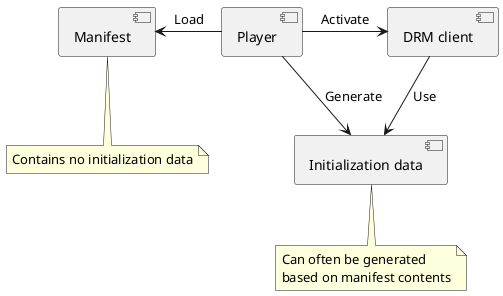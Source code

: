 @startuml

[Manifest] as MPD
[Player] as Player
[DRM client] as DRM
[Initialization data] as InitData

Player -left-> MPD : Load
Player --> InitData : Generate
Player -> DRM : Activate
DRM --> InitData : Use

note bottom of MPD : Contains no initialization data
note bottom of InitData : Can often be generated\nbased on manifest contents

@enduml